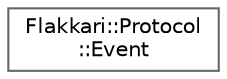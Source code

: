 digraph "Graphical Class Hierarchy"
{
 // LATEX_PDF_SIZE
  bgcolor="transparent";
  edge [fontname=Helvetica,fontsize=10,labelfontname=Helvetica,labelfontsize=10];
  node [fontname=Helvetica,fontsize=10,shape=box,height=0.2,width=0.4];
  rankdir="LR";
  Node0 [id="Node000000",label="Flakkari::Protocol\l::Event",height=0.2,width=0.4,color="grey40", fillcolor="white", style="filled",URL="$dc/de1/structFlakkari_1_1Protocol_1_1V__1_1_1Event.html",tooltip=" "];
}

